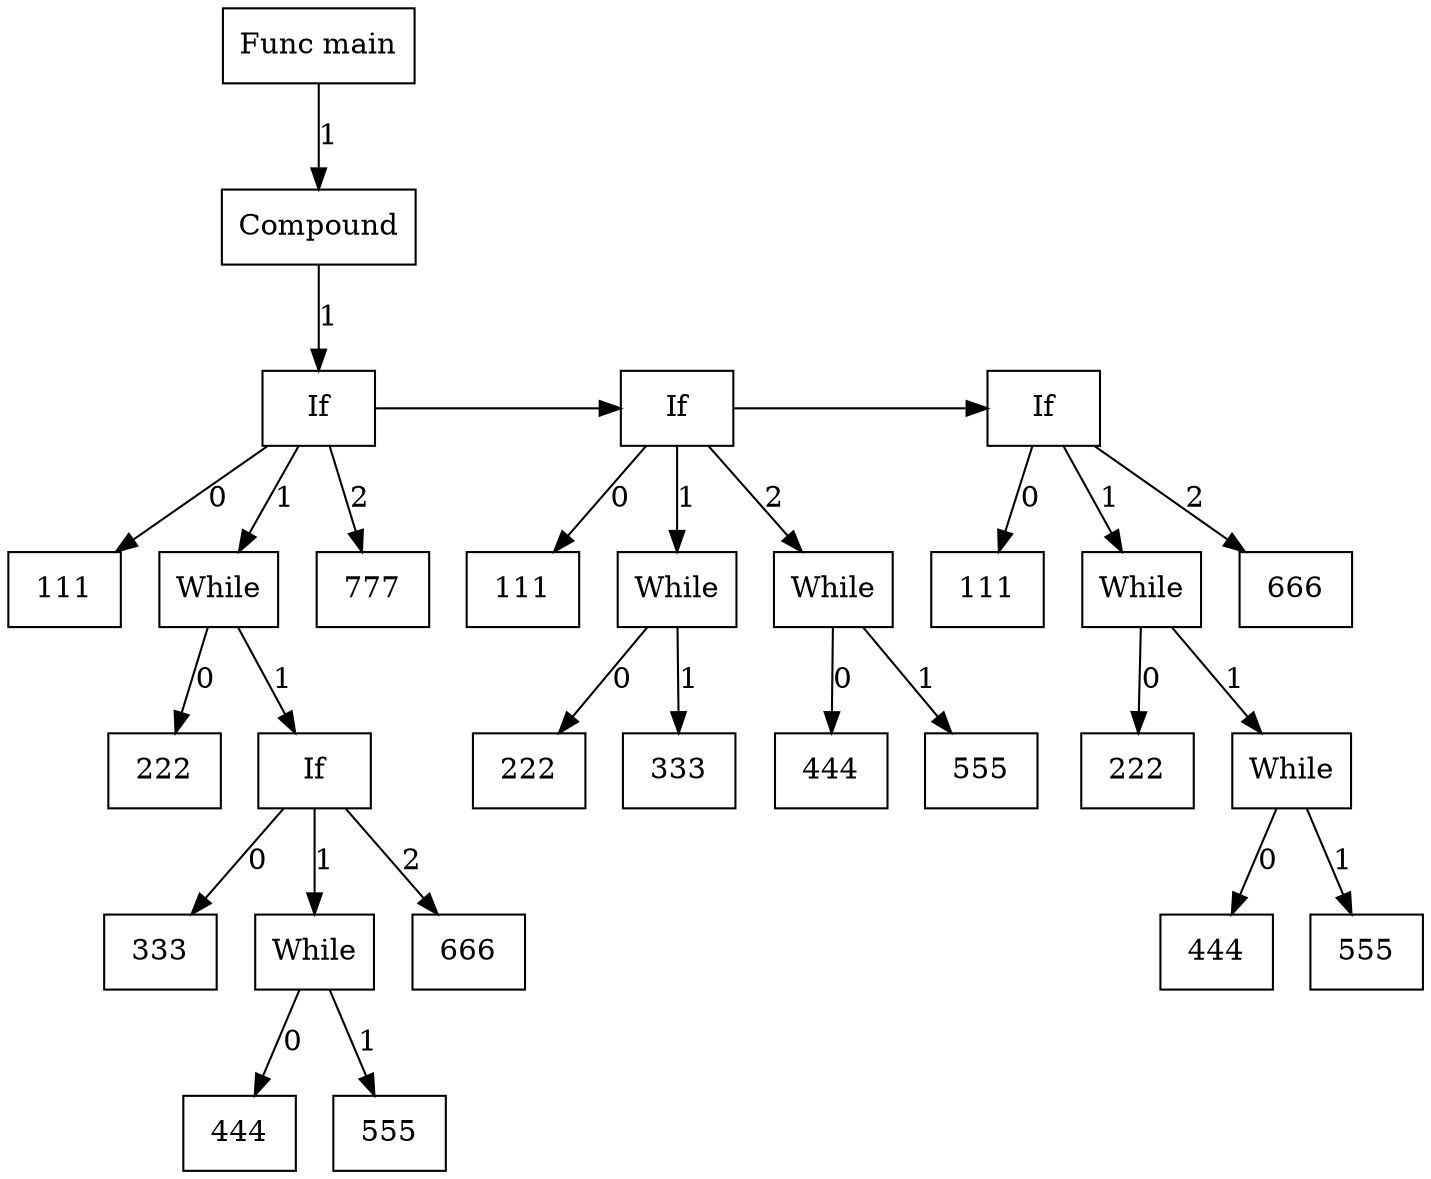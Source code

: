 digraph G {
node28 [label="Func main"; shape=box];
subgraph childNames_28 {
rankdir="LR"; rank="same"; ordering=out
node27 [label="Compound"; shape=box];
}

subgraph childPtrs_28 {
rankdir="TB";
node28 -> node27 [label="1"];
}

subgraph childNames_27 {
rankdir="LR"; rank="same"; ordering=out
node10 [label="If"; shape=box];
}

subgraph childPtrs_27 {
rankdir="TB";
node27 -> node10 [label="1"];
}

subgraph childNames_10 {
rankdir="LR"; rank="same"; ordering=out
node0 [label="111"; shape=box];
node8 [label="While"; shape=box];
node9 [label="777"; shape=box];
}

subgraph childPtrs_10 {
rankdir="TB";
node10 -> node0 [label="0"];
node10 -> node8 [label="1"];
node10 -> node9 [label="2"];
}

subgraph childNames_8 {
rankdir="LR"; rank="same"; ordering=out
node1 [label="222"; shape=box];
node7 [label="If"; shape=box];
}

subgraph childPtrs_8 {
rankdir="TB";
node8 -> node1 [label="0"];
node8 -> node7 [label="1"];
}

subgraph childNames_7 {
rankdir="LR"; rank="same"; ordering=out
node2 [label="333"; shape=box];
node5 [label="While"; shape=box];
node6 [label="666"; shape=box];
}

subgraph childPtrs_7 {
rankdir="TB";
node7 -> node2 [label="0"];
node7 -> node5 [label="1"];
node7 -> node6 [label="2"];
}

subgraph childNames_5 {
rankdir="LR"; rank="same"; ordering=out
node3 [label="444"; shape=box];
node4 [label="555"; shape=box];
}

subgraph childPtrs_5 {
rankdir="TB";
node5 -> node3 [label="0"];
node5 -> node4 [label="1"];
}

subgraph SibNames_10 {
rankdir="LR"; rank="same";
node10 [label="If"; shape=box];
node18 [label="If"; shape=box];
node26 [label="If"; shape=box];
}

subgraph SibPtrs_10 {
rankdir="LR";
node10 -> node18;
node18 -> node26;
}

subgraph childNames_18 {
rankdir="LR"; rank="same"; ordering=out
node11 [label="111"; shape=box];
node14 [label="While"; shape=box];
node17 [label="While"; shape=box];
}

subgraph childPtrs_18 {
rankdir="TB";
node18 -> node11 [label="0"];
node18 -> node14 [label="1"];
node18 -> node17 [label="2"];
}

subgraph childNames_14 {
rankdir="LR"; rank="same"; ordering=out
node12 [label="222"; shape=box];
node13 [label="333"; shape=box];
}

subgraph childPtrs_14 {
rankdir="TB";
node14 -> node12 [label="0"];
node14 -> node13 [label="1"];
}

subgraph childNames_17 {
rankdir="LR"; rank="same"; ordering=out
node15 [label="444"; shape=box];
node16 [label="555"; shape=box];
}

subgraph childPtrs_17 {
rankdir="TB";
node17 -> node15 [label="0"];
node17 -> node16 [label="1"];
}

subgraph childNames_26 {
rankdir="LR"; rank="same"; ordering=out
node19 [label="111"; shape=box];
node24 [label="While"; shape=box];
node25 [label="666"; shape=box];
}

subgraph childPtrs_26 {
rankdir="TB";
node26 -> node19 [label="0"];
node26 -> node24 [label="1"];
node26 -> node25 [label="2"];
}

subgraph childNames_24 {
rankdir="LR"; rank="same"; ordering=out
node20 [label="222"; shape=box];
node23 [label="While"; shape=box];
}

subgraph childPtrs_24 {
rankdir="TB";
node24 -> node20 [label="0"];
node24 -> node23 [label="1"];
}

subgraph childNames_23 {
rankdir="LR"; rank="same"; ordering=out
node21 [label="444"; shape=box];
node22 [label="555"; shape=box];
}

subgraph childPtrs_23 {
rankdir="TB";
node23 -> node21 [label="0"];
node23 -> node22 [label="1"];
}

}
